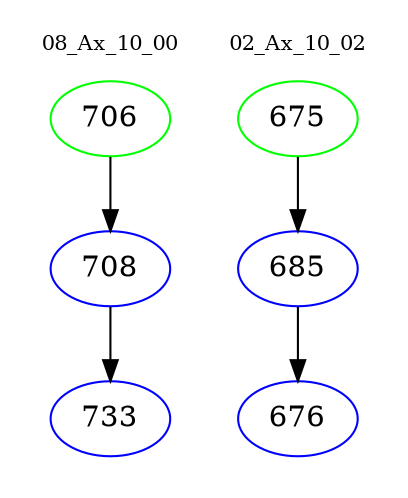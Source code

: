 digraph{
subgraph cluster_0 {
color = white
label = "08_Ax_10_00";
fontsize=10;
T0_706 [label="706", color="green"]
T0_706 -> T0_708 [color="black"]
T0_708 [label="708", color="blue"]
T0_708 -> T0_733 [color="black"]
T0_733 [label="733", color="blue"]
}
subgraph cluster_1 {
color = white
label = "02_Ax_10_02";
fontsize=10;
T1_675 [label="675", color="green"]
T1_675 -> T1_685 [color="black"]
T1_685 [label="685", color="blue"]
T1_685 -> T1_676 [color="black"]
T1_676 [label="676", color="blue"]
}
}
